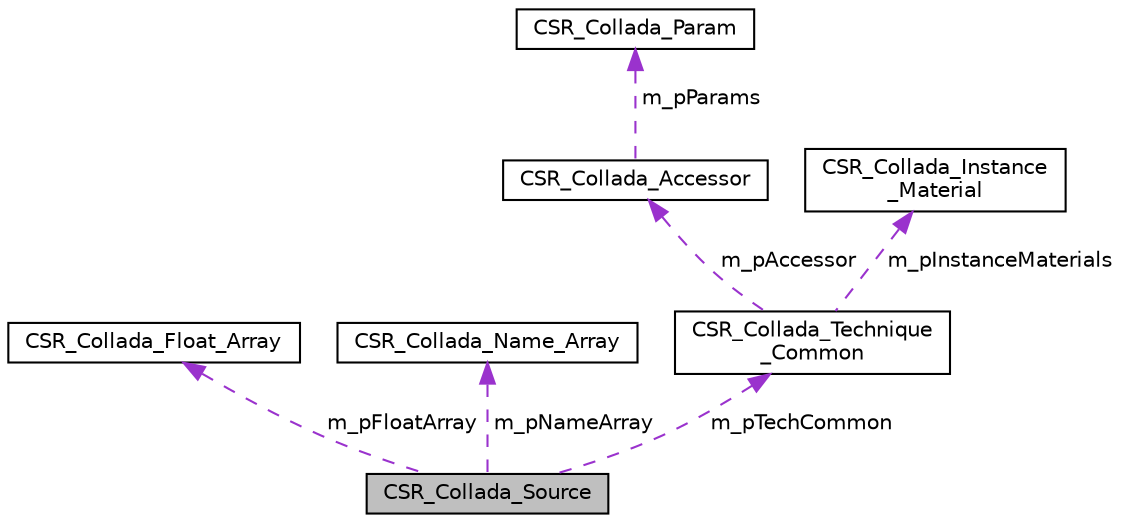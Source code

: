 digraph "CSR_Collada_Source"
{
 // LATEX_PDF_SIZE
  edge [fontname="Helvetica",fontsize="10",labelfontname="Helvetica",labelfontsize="10"];
  node [fontname="Helvetica",fontsize="10",shape=record];
  Node1 [label="CSR_Collada_Source",height=0.2,width=0.4,color="black", fillcolor="grey75", style="filled", fontcolor="black",tooltip=" "];
  Node2 -> Node1 [dir="back",color="darkorchid3",fontsize="10",style="dashed",label=" m_pFloatArray" ,fontname="Helvetica"];
  Node2 [label="CSR_Collada_Float_Array",height=0.2,width=0.4,color="black", fillcolor="white", style="filled",URL="$struct_c_s_r___collada___float___array.html",tooltip=" "];
  Node3 -> Node1 [dir="back",color="darkorchid3",fontsize="10",style="dashed",label=" m_pNameArray" ,fontname="Helvetica"];
  Node3 [label="CSR_Collada_Name_Array",height=0.2,width=0.4,color="black", fillcolor="white", style="filled",URL="$struct_c_s_r___collada___name___array.html",tooltip=" "];
  Node4 -> Node1 [dir="back",color="darkorchid3",fontsize="10",style="dashed",label=" m_pTechCommon" ,fontname="Helvetica"];
  Node4 [label="CSR_Collada_Technique\l_Common",height=0.2,width=0.4,color="black", fillcolor="white", style="filled",URL="$struct_c_s_r___collada___technique___common.html",tooltip=" "];
  Node5 -> Node4 [dir="back",color="darkorchid3",fontsize="10",style="dashed",label=" m_pAccessor" ,fontname="Helvetica"];
  Node5 [label="CSR_Collada_Accessor",height=0.2,width=0.4,color="black", fillcolor="white", style="filled",URL="$struct_c_s_r___collada___accessor.html",tooltip=" "];
  Node6 -> Node5 [dir="back",color="darkorchid3",fontsize="10",style="dashed",label=" m_pParams" ,fontname="Helvetica"];
  Node6 [label="CSR_Collada_Param",height=0.2,width=0.4,color="black", fillcolor="white", style="filled",URL="$struct_c_s_r___collada___param.html",tooltip=" "];
  Node7 -> Node4 [dir="back",color="darkorchid3",fontsize="10",style="dashed",label=" m_pInstanceMaterials" ,fontname="Helvetica"];
  Node7 [label="CSR_Collada_Instance\l_Material",height=0.2,width=0.4,color="black", fillcolor="white", style="filled",URL="$struct_c_s_r___collada___instance___material.html",tooltip=" "];
}
